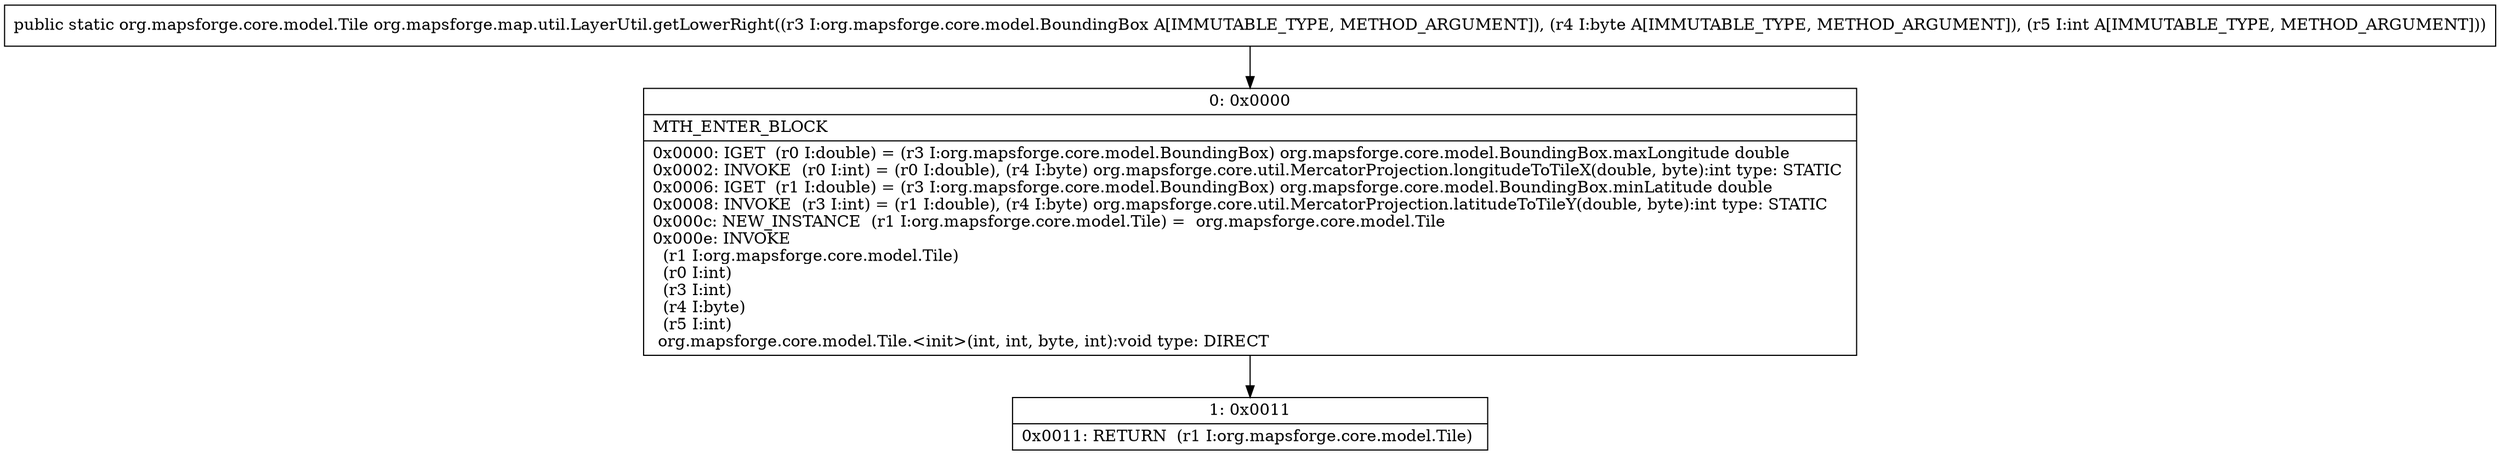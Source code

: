 digraph "CFG fororg.mapsforge.map.util.LayerUtil.getLowerRight(Lorg\/mapsforge\/core\/model\/BoundingBox;BI)Lorg\/mapsforge\/core\/model\/Tile;" {
Node_0 [shape=record,label="{0\:\ 0x0000|MTH_ENTER_BLOCK\l|0x0000: IGET  (r0 I:double) = (r3 I:org.mapsforge.core.model.BoundingBox) org.mapsforge.core.model.BoundingBox.maxLongitude double \l0x0002: INVOKE  (r0 I:int) = (r0 I:double), (r4 I:byte) org.mapsforge.core.util.MercatorProjection.longitudeToTileX(double, byte):int type: STATIC \l0x0006: IGET  (r1 I:double) = (r3 I:org.mapsforge.core.model.BoundingBox) org.mapsforge.core.model.BoundingBox.minLatitude double \l0x0008: INVOKE  (r3 I:int) = (r1 I:double), (r4 I:byte) org.mapsforge.core.util.MercatorProjection.latitudeToTileY(double, byte):int type: STATIC \l0x000c: NEW_INSTANCE  (r1 I:org.mapsforge.core.model.Tile) =  org.mapsforge.core.model.Tile \l0x000e: INVOKE  \l  (r1 I:org.mapsforge.core.model.Tile)\l  (r0 I:int)\l  (r3 I:int)\l  (r4 I:byte)\l  (r5 I:int)\l org.mapsforge.core.model.Tile.\<init\>(int, int, byte, int):void type: DIRECT \l}"];
Node_1 [shape=record,label="{1\:\ 0x0011|0x0011: RETURN  (r1 I:org.mapsforge.core.model.Tile) \l}"];
MethodNode[shape=record,label="{public static org.mapsforge.core.model.Tile org.mapsforge.map.util.LayerUtil.getLowerRight((r3 I:org.mapsforge.core.model.BoundingBox A[IMMUTABLE_TYPE, METHOD_ARGUMENT]), (r4 I:byte A[IMMUTABLE_TYPE, METHOD_ARGUMENT]), (r5 I:int A[IMMUTABLE_TYPE, METHOD_ARGUMENT])) }"];
MethodNode -> Node_0;
Node_0 -> Node_1;
}

